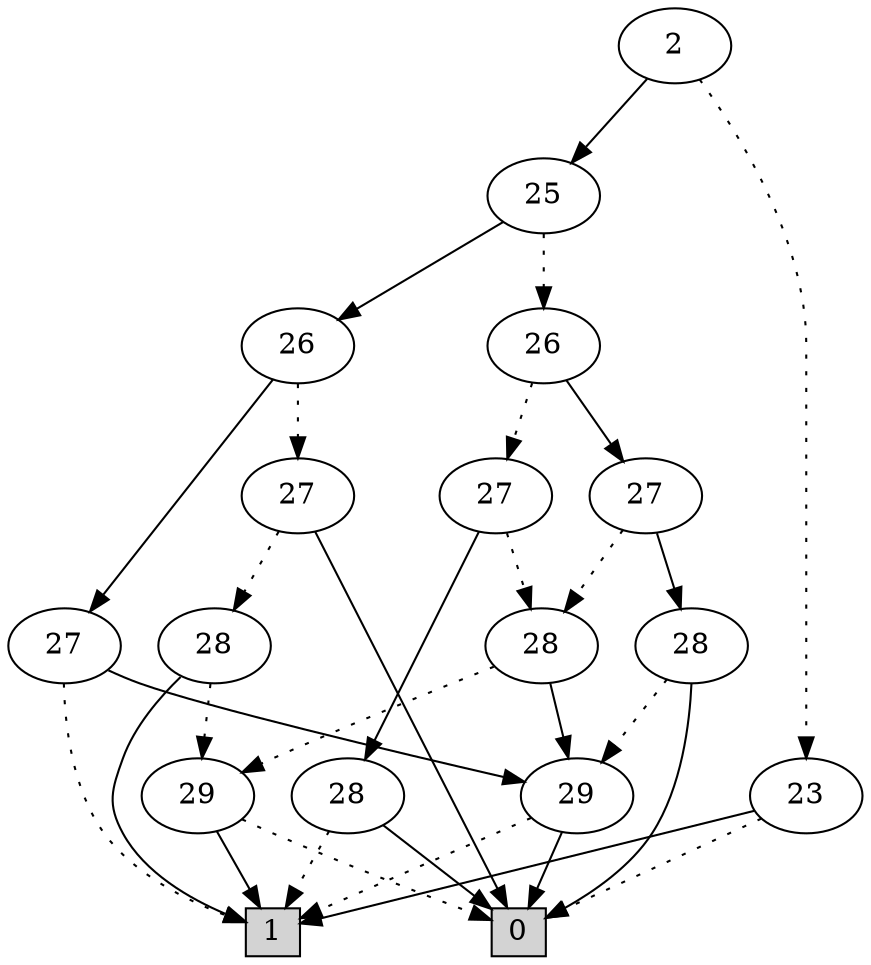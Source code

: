 digraph G {
0 [shape=box, label="0", style=filled, shape=box, height=0.3, width=0.3];
1 [shape=box, label="1", style=filled, shape=box, height=0.3, width=0.3];
10395 [label="2"];
10395 -> 48 [style=dotted];
10395 -> 1553 [style=filled];
48 [label="23"];
48 -> 0 [style=dotted];
48 -> 1 [style=filled];
1553 [label="25"];
1553 -> 1550 [style=dotted];
1553 -> 1552 [style=filled];
1550 [label="26"];
1550 -> 1548 [style=dotted];
1550 -> 1549 [style=filled];
1548 [label="27"];
1548 -> 1547 [style=dotted];
1548 -> 59 [style=filled];
1547 [label="28"];
1547 -> 60 [style=dotted];
1547 -> 61 [style=filled];
60 [label="29"];
60 -> 0 [style=dotted];
60 -> 1 [style=filled];
61 [label="29"];
61 -> 1 [style=dotted];
61 -> 0 [style=filled];
59 [label="28"];
59 -> 1 [style=dotted];
59 -> 0 [style=filled];
1549 [label="27"];
1549 -> 1547 [style=dotted];
1549 -> 1434 [style=filled];
1434 [label="28"];
1434 -> 61 [style=dotted];
1434 -> 0 [style=filled];
1552 [label="26"];
1552 -> 1551 [style=dotted];
1552 -> 1499 [style=filled];
1551 [label="27"];
1551 -> 1438 [style=dotted];
1551 -> 0 [style=filled];
1438 [label="28"];
1438 -> 60 [style=dotted];
1438 -> 1 [style=filled];
1499 [label="27"];
1499 -> 1 [style=dotted];
1499 -> 61 [style=filled];
}
